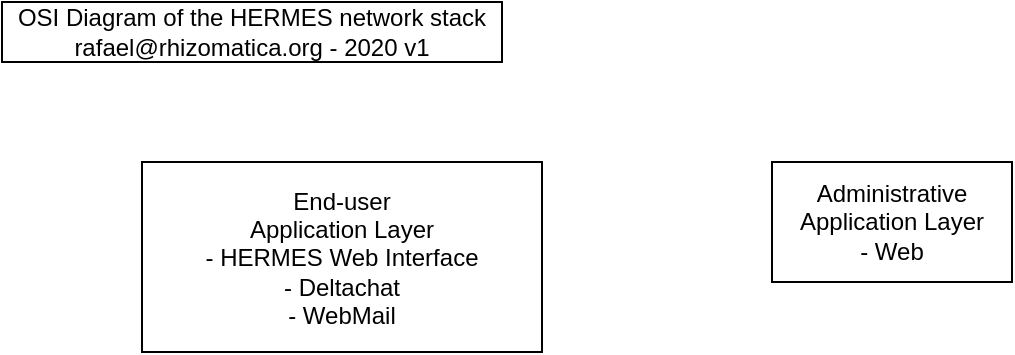 <mxfile version="13.6.10" type="github">
  <diagram id="BIq3BtflUTxdFCEPcI_h" name="Page-1">
    <mxGraphModel dx="1100" dy="618" grid="1" gridSize="10" guides="1" tooltips="1" connect="1" arrows="1" fold="1" page="1" pageScale="1" pageWidth="850" pageHeight="1100" math="0" shadow="0">
      <root>
        <mxCell id="0" />
        <mxCell id="1" parent="0" />
        <mxCell id="M7ppvMdm6Yoi3kyKLdJ_-1" value="&lt;div&gt;OSI Diagram of the HERMES network stack&lt;/div&gt;&lt;div&gt;rafael@rhizomatica.org - 2020 v1&lt;br&gt;&lt;/div&gt;" style="rounded=0;whiteSpace=wrap;html=1;" vertex="1" parent="1">
          <mxGeometry x="40" y="20" width="250" height="30" as="geometry" />
        </mxCell>
        <mxCell id="M7ppvMdm6Yoi3kyKLdJ_-2" value="&lt;div&gt;End-user &lt;br&gt;&lt;/div&gt;&lt;div&gt;Application Layer&lt;/div&gt;&lt;div&gt;- HERMES Web Interface&lt;br&gt;&lt;/div&gt;&lt;div&gt;- Deltachat&lt;/div&gt;&lt;div&gt;- WebMail&lt;br&gt;&lt;/div&gt;" style="rounded=0;whiteSpace=wrap;html=1;" vertex="1" parent="1">
          <mxGeometry x="110" y="100" width="200" height="95" as="geometry" />
        </mxCell>
        <mxCell id="M7ppvMdm6Yoi3kyKLdJ_-3" value="&lt;div&gt;Administrative Application Layer&lt;/div&gt;&lt;div&gt;- Web &lt;br&gt;&lt;/div&gt;" style="rounded=0;whiteSpace=wrap;html=1;" vertex="1" parent="1">
          <mxGeometry x="425" y="100" width="120" height="60" as="geometry" />
        </mxCell>
      </root>
    </mxGraphModel>
  </diagram>
</mxfile>

